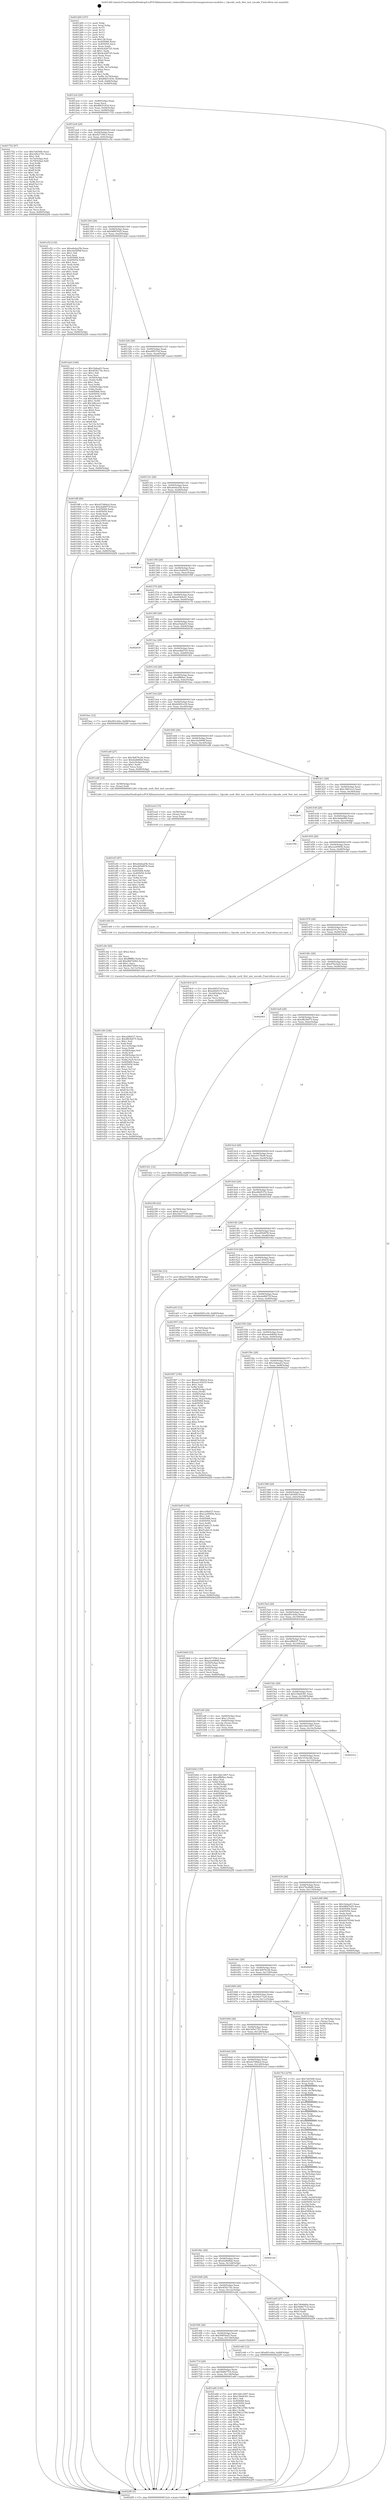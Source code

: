 digraph "0x401260" {
  label = "0x401260 (/mnt/c/Users/mathe/Desktop/tcc/POCII/binaries/extr_radare2librasmarchxtensagnuxtensa-modules.c_Opcode_xorb_Slot_inst_encode_Final-ollvm.out::main(0))"
  labelloc = "t"
  node[shape=record]

  Entry [label="",width=0.3,height=0.3,shape=circle,fillcolor=black,style=filled]
  "0x4012cb" [label="{
     0x4012cb [29]\l
     | [instrs]\l
     &nbsp;&nbsp;0x4012cb \<+3\>: mov -0x80(%rbp),%eax\l
     &nbsp;&nbsp;0x4012ce \<+2\>: mov %eax,%ecx\l
     &nbsp;&nbsp;0x4012d0 \<+6\>: sub $0x86b51834,%ecx\l
     &nbsp;&nbsp;0x4012d6 \<+6\>: mov %eax,-0x94(%rbp)\l
     &nbsp;&nbsp;0x4012dc \<+6\>: mov %ecx,-0x98(%rbp)\l
     &nbsp;&nbsp;0x4012e2 \<+6\>: je 0000000000401752 \<main+0x4f2\>\l
  }"]
  "0x401752" [label="{
     0x401752 [97]\l
     | [instrs]\l
     &nbsp;&nbsp;0x401752 \<+5\>: mov $0x7a930f4,%eax\l
     &nbsp;&nbsp;0x401757 \<+5\>: mov $0x3d5e1761,%ecx\l
     &nbsp;&nbsp;0x40175c \<+2\>: mov $0x1,%dl\l
     &nbsp;&nbsp;0x40175e \<+4\>: mov -0x7a(%rbp),%sil\l
     &nbsp;&nbsp;0x401762 \<+4\>: mov -0x79(%rbp),%dil\l
     &nbsp;&nbsp;0x401766 \<+3\>: mov %sil,%r8b\l
     &nbsp;&nbsp;0x401769 \<+4\>: xor $0xff,%r8b\l
     &nbsp;&nbsp;0x40176d \<+3\>: mov %dil,%r9b\l
     &nbsp;&nbsp;0x401770 \<+4\>: xor $0xff,%r9b\l
     &nbsp;&nbsp;0x401774 \<+3\>: xor $0x1,%dl\l
     &nbsp;&nbsp;0x401777 \<+3\>: mov %r8b,%r10b\l
     &nbsp;&nbsp;0x40177a \<+4\>: and $0xff,%r10b\l
     &nbsp;&nbsp;0x40177e \<+3\>: and %dl,%sil\l
     &nbsp;&nbsp;0x401781 \<+3\>: mov %r9b,%r11b\l
     &nbsp;&nbsp;0x401784 \<+4\>: and $0xff,%r11b\l
     &nbsp;&nbsp;0x401788 \<+3\>: and %dl,%dil\l
     &nbsp;&nbsp;0x40178b \<+3\>: or %sil,%r10b\l
     &nbsp;&nbsp;0x40178e \<+3\>: or %dil,%r11b\l
     &nbsp;&nbsp;0x401791 \<+3\>: xor %r11b,%r10b\l
     &nbsp;&nbsp;0x401794 \<+3\>: or %r9b,%r8b\l
     &nbsp;&nbsp;0x401797 \<+4\>: xor $0xff,%r8b\l
     &nbsp;&nbsp;0x40179b \<+3\>: or $0x1,%dl\l
     &nbsp;&nbsp;0x40179e \<+3\>: and %dl,%r8b\l
     &nbsp;&nbsp;0x4017a1 \<+3\>: or %r8b,%r10b\l
     &nbsp;&nbsp;0x4017a4 \<+4\>: test $0x1,%r10b\l
     &nbsp;&nbsp;0x4017a8 \<+3\>: cmovne %ecx,%eax\l
     &nbsp;&nbsp;0x4017ab \<+3\>: mov %eax,-0x80(%rbp)\l
     &nbsp;&nbsp;0x4017ae \<+5\>: jmp 00000000004022f9 \<main+0x1099\>\l
  }"]
  "0x4012e8" [label="{
     0x4012e8 [28]\l
     | [instrs]\l
     &nbsp;&nbsp;0x4012e8 \<+5\>: jmp 00000000004012ed \<main+0x8d\>\l
     &nbsp;&nbsp;0x4012ed \<+6\>: mov -0x94(%rbp),%eax\l
     &nbsp;&nbsp;0x4012f3 \<+5\>: sub $0x92735fe3,%eax\l
     &nbsp;&nbsp;0x4012f8 \<+6\>: mov %eax,-0x9c(%rbp)\l
     &nbsp;&nbsp;0x4012fe \<+6\>: je 0000000000401e52 \<main+0xbf2\>\l
  }"]
  "0x4022f9" [label="{
     0x4022f9 [5]\l
     | [instrs]\l
     &nbsp;&nbsp;0x4022f9 \<+5\>: jmp 00000000004012cb \<main+0x6b\>\l
  }"]
  "0x401260" [label="{
     0x401260 [107]\l
     | [instrs]\l
     &nbsp;&nbsp;0x401260 \<+1\>: push %rbp\l
     &nbsp;&nbsp;0x401261 \<+3\>: mov %rsp,%rbp\l
     &nbsp;&nbsp;0x401264 \<+2\>: push %r15\l
     &nbsp;&nbsp;0x401266 \<+2\>: push %r14\l
     &nbsp;&nbsp;0x401268 \<+2\>: push %r13\l
     &nbsp;&nbsp;0x40126a \<+2\>: push %r12\l
     &nbsp;&nbsp;0x40126c \<+1\>: push %rbx\l
     &nbsp;&nbsp;0x40126d \<+7\>: sub $0x138,%rsp\l
     &nbsp;&nbsp;0x401274 \<+7\>: mov 0x405068,%eax\l
     &nbsp;&nbsp;0x40127b \<+7\>: mov 0x405054,%ecx\l
     &nbsp;&nbsp;0x401282 \<+2\>: mov %eax,%edx\l
     &nbsp;&nbsp;0x401284 \<+6\>: sub $0x4cd26725,%edx\l
     &nbsp;&nbsp;0x40128a \<+3\>: sub $0x1,%edx\l
     &nbsp;&nbsp;0x40128d \<+6\>: add $0x4cd26725,%edx\l
     &nbsp;&nbsp;0x401293 \<+3\>: imul %edx,%eax\l
     &nbsp;&nbsp;0x401296 \<+3\>: and $0x1,%eax\l
     &nbsp;&nbsp;0x401299 \<+3\>: cmp $0x0,%eax\l
     &nbsp;&nbsp;0x40129c \<+4\>: sete %r8b\l
     &nbsp;&nbsp;0x4012a0 \<+4\>: and $0x1,%r8b\l
     &nbsp;&nbsp;0x4012a4 \<+4\>: mov %r8b,-0x7a(%rbp)\l
     &nbsp;&nbsp;0x4012a8 \<+3\>: cmp $0xa,%ecx\l
     &nbsp;&nbsp;0x4012ab \<+4\>: setl %r8b\l
     &nbsp;&nbsp;0x4012af \<+4\>: and $0x1,%r8b\l
     &nbsp;&nbsp;0x4012b3 \<+4\>: mov %r8b,-0x79(%rbp)\l
     &nbsp;&nbsp;0x4012b7 \<+7\>: movl $0x86b51834,-0x80(%rbp)\l
     &nbsp;&nbsp;0x4012be \<+6\>: mov %edi,-0x84(%rbp)\l
     &nbsp;&nbsp;0x4012c4 \<+7\>: mov %rsi,-0x90(%rbp)\l
  }"]
  Exit [label="",width=0.3,height=0.3,shape=circle,fillcolor=black,style=filled,peripheries=2]
  "0x401e52" [label="{
     0x401e52 [134]\l
     | [instrs]\l
     &nbsp;&nbsp;0x401e52 \<+5\>: mov $0xa0e4a25b,%eax\l
     &nbsp;&nbsp;0x401e57 \<+5\>: mov $0xc0a5094f,%ecx\l
     &nbsp;&nbsp;0x401e5c \<+2\>: mov $0x1,%dl\l
     &nbsp;&nbsp;0x401e5e \<+2\>: xor %esi,%esi\l
     &nbsp;&nbsp;0x401e60 \<+7\>: mov 0x405068,%edi\l
     &nbsp;&nbsp;0x401e67 \<+8\>: mov 0x405054,%r8d\l
     &nbsp;&nbsp;0x401e6f \<+3\>: sub $0x1,%esi\l
     &nbsp;&nbsp;0x401e72 \<+3\>: mov %edi,%r9d\l
     &nbsp;&nbsp;0x401e75 \<+3\>: add %esi,%r9d\l
     &nbsp;&nbsp;0x401e78 \<+4\>: imul %r9d,%edi\l
     &nbsp;&nbsp;0x401e7c \<+3\>: and $0x1,%edi\l
     &nbsp;&nbsp;0x401e7f \<+3\>: cmp $0x0,%edi\l
     &nbsp;&nbsp;0x401e82 \<+4\>: sete %r10b\l
     &nbsp;&nbsp;0x401e86 \<+4\>: cmp $0xa,%r8d\l
     &nbsp;&nbsp;0x401e8a \<+4\>: setl %r11b\l
     &nbsp;&nbsp;0x401e8e \<+3\>: mov %r10b,%bl\l
     &nbsp;&nbsp;0x401e91 \<+3\>: xor $0xff,%bl\l
     &nbsp;&nbsp;0x401e94 \<+3\>: mov %r11b,%r14b\l
     &nbsp;&nbsp;0x401e97 \<+4\>: xor $0xff,%r14b\l
     &nbsp;&nbsp;0x401e9b \<+3\>: xor $0x1,%dl\l
     &nbsp;&nbsp;0x401e9e \<+3\>: mov %bl,%r15b\l
     &nbsp;&nbsp;0x401ea1 \<+4\>: and $0xff,%r15b\l
     &nbsp;&nbsp;0x401ea5 \<+3\>: and %dl,%r10b\l
     &nbsp;&nbsp;0x401ea8 \<+3\>: mov %r14b,%r12b\l
     &nbsp;&nbsp;0x401eab \<+4\>: and $0xff,%r12b\l
     &nbsp;&nbsp;0x401eaf \<+3\>: and %dl,%r11b\l
     &nbsp;&nbsp;0x401eb2 \<+3\>: or %r10b,%r15b\l
     &nbsp;&nbsp;0x401eb5 \<+3\>: or %r11b,%r12b\l
     &nbsp;&nbsp;0x401eb8 \<+3\>: xor %r12b,%r15b\l
     &nbsp;&nbsp;0x401ebb \<+3\>: or %r14b,%bl\l
     &nbsp;&nbsp;0x401ebe \<+3\>: xor $0xff,%bl\l
     &nbsp;&nbsp;0x401ec1 \<+3\>: or $0x1,%dl\l
     &nbsp;&nbsp;0x401ec4 \<+2\>: and %dl,%bl\l
     &nbsp;&nbsp;0x401ec6 \<+3\>: or %bl,%r15b\l
     &nbsp;&nbsp;0x401ec9 \<+4\>: test $0x1,%r15b\l
     &nbsp;&nbsp;0x401ecd \<+3\>: cmovne %ecx,%eax\l
     &nbsp;&nbsp;0x401ed0 \<+3\>: mov %eax,-0x80(%rbp)\l
     &nbsp;&nbsp;0x401ed3 \<+5\>: jmp 00000000004022f9 \<main+0x1099\>\l
  }"]
  "0x401304" [label="{
     0x401304 [28]\l
     | [instrs]\l
     &nbsp;&nbsp;0x401304 \<+5\>: jmp 0000000000401309 \<main+0xa9\>\l
     &nbsp;&nbsp;0x401309 \<+6\>: mov -0x94(%rbp),%eax\l
     &nbsp;&nbsp;0x40130f \<+5\>: sub $0x9f687625,%eax\l
     &nbsp;&nbsp;0x401314 \<+6\>: mov %eax,-0xa0(%rbp)\l
     &nbsp;&nbsp;0x40131a \<+6\>: je 0000000000401da0 \<main+0xb40\>\l
  }"]
  "0x401ef3" [label="{
     0x401ef3 [87]\l
     | [instrs]\l
     &nbsp;&nbsp;0x401ef3 \<+5\>: mov $0xa0e4a25b,%ecx\l
     &nbsp;&nbsp;0x401ef8 \<+5\>: mov $0xe6f5d978,%edx\l
     &nbsp;&nbsp;0x401efd \<+2\>: xor %esi,%esi\l
     &nbsp;&nbsp;0x401eff \<+8\>: mov 0x405068,%r8d\l
     &nbsp;&nbsp;0x401f07 \<+8\>: mov 0x405054,%r9d\l
     &nbsp;&nbsp;0x401f0f \<+3\>: sub $0x1,%esi\l
     &nbsp;&nbsp;0x401f12 \<+3\>: mov %r8d,%r10d\l
     &nbsp;&nbsp;0x401f15 \<+3\>: add %esi,%r10d\l
     &nbsp;&nbsp;0x401f18 \<+4\>: imul %r10d,%r8d\l
     &nbsp;&nbsp;0x401f1c \<+4\>: and $0x1,%r8d\l
     &nbsp;&nbsp;0x401f20 \<+4\>: cmp $0x0,%r8d\l
     &nbsp;&nbsp;0x401f24 \<+4\>: sete %r11b\l
     &nbsp;&nbsp;0x401f28 \<+4\>: cmp $0xa,%r9d\l
     &nbsp;&nbsp;0x401f2c \<+3\>: setl %bl\l
     &nbsp;&nbsp;0x401f2f \<+3\>: mov %r11b,%r14b\l
     &nbsp;&nbsp;0x401f32 \<+3\>: and %bl,%r14b\l
     &nbsp;&nbsp;0x401f35 \<+3\>: xor %bl,%r11b\l
     &nbsp;&nbsp;0x401f38 \<+3\>: or %r11b,%r14b\l
     &nbsp;&nbsp;0x401f3b \<+4\>: test $0x1,%r14b\l
     &nbsp;&nbsp;0x401f3f \<+3\>: cmovne %edx,%ecx\l
     &nbsp;&nbsp;0x401f42 \<+3\>: mov %ecx,-0x80(%rbp)\l
     &nbsp;&nbsp;0x401f45 \<+5\>: jmp 00000000004022f9 \<main+0x1099\>\l
  }"]
  "0x401da0" [label="{
     0x401da0 [166]\l
     | [instrs]\l
     &nbsp;&nbsp;0x401da0 \<+5\>: mov $0x1bdaa43,%eax\l
     &nbsp;&nbsp;0x401da5 \<+5\>: mov $0x4f3b174c,%ecx\l
     &nbsp;&nbsp;0x401daa \<+2\>: mov $0x1,%dl\l
     &nbsp;&nbsp;0x401dac \<+2\>: xor %esi,%esi\l
     &nbsp;&nbsp;0x401dae \<+4\>: mov -0x50(%rbp),%rdi\l
     &nbsp;&nbsp;0x401db2 \<+3\>: mov (%rdi),%r8d\l
     &nbsp;&nbsp;0x401db5 \<+3\>: sub $0x1,%esi\l
     &nbsp;&nbsp;0x401db8 \<+3\>: sub %esi,%r8d\l
     &nbsp;&nbsp;0x401dbb \<+4\>: mov -0x50(%rbp),%rdi\l
     &nbsp;&nbsp;0x401dbf \<+3\>: mov %r8d,(%rdi)\l
     &nbsp;&nbsp;0x401dc2 \<+7\>: mov 0x405068,%esi\l
     &nbsp;&nbsp;0x401dc9 \<+8\>: mov 0x405054,%r8d\l
     &nbsp;&nbsp;0x401dd1 \<+3\>: mov %esi,%r9d\l
     &nbsp;&nbsp;0x401dd4 \<+7\>: sub $0x3dbcea1c,%r9d\l
     &nbsp;&nbsp;0x401ddb \<+4\>: sub $0x1,%r9d\l
     &nbsp;&nbsp;0x401ddf \<+7\>: add $0x3dbcea1c,%r9d\l
     &nbsp;&nbsp;0x401de6 \<+4\>: imul %r9d,%esi\l
     &nbsp;&nbsp;0x401dea \<+3\>: and $0x1,%esi\l
     &nbsp;&nbsp;0x401ded \<+3\>: cmp $0x0,%esi\l
     &nbsp;&nbsp;0x401df0 \<+4\>: sete %r10b\l
     &nbsp;&nbsp;0x401df4 \<+4\>: cmp $0xa,%r8d\l
     &nbsp;&nbsp;0x401df8 \<+4\>: setl %r11b\l
     &nbsp;&nbsp;0x401dfc \<+3\>: mov %r10b,%bl\l
     &nbsp;&nbsp;0x401dff \<+3\>: xor $0xff,%bl\l
     &nbsp;&nbsp;0x401e02 \<+3\>: mov %r11b,%r14b\l
     &nbsp;&nbsp;0x401e05 \<+4\>: xor $0xff,%r14b\l
     &nbsp;&nbsp;0x401e09 \<+3\>: xor $0x0,%dl\l
     &nbsp;&nbsp;0x401e0c \<+3\>: mov %bl,%r15b\l
     &nbsp;&nbsp;0x401e0f \<+4\>: and $0x0,%r15b\l
     &nbsp;&nbsp;0x401e13 \<+3\>: and %dl,%r10b\l
     &nbsp;&nbsp;0x401e16 \<+3\>: mov %r14b,%r12b\l
     &nbsp;&nbsp;0x401e19 \<+4\>: and $0x0,%r12b\l
     &nbsp;&nbsp;0x401e1d \<+3\>: and %dl,%r11b\l
     &nbsp;&nbsp;0x401e20 \<+3\>: or %r10b,%r15b\l
     &nbsp;&nbsp;0x401e23 \<+3\>: or %r11b,%r12b\l
     &nbsp;&nbsp;0x401e26 \<+3\>: xor %r12b,%r15b\l
     &nbsp;&nbsp;0x401e29 \<+3\>: or %r14b,%bl\l
     &nbsp;&nbsp;0x401e2c \<+3\>: xor $0xff,%bl\l
     &nbsp;&nbsp;0x401e2f \<+3\>: or $0x0,%dl\l
     &nbsp;&nbsp;0x401e32 \<+2\>: and %dl,%bl\l
     &nbsp;&nbsp;0x401e34 \<+3\>: or %bl,%r15b\l
     &nbsp;&nbsp;0x401e37 \<+4\>: test $0x1,%r15b\l
     &nbsp;&nbsp;0x401e3b \<+3\>: cmovne %ecx,%eax\l
     &nbsp;&nbsp;0x401e3e \<+3\>: mov %eax,-0x80(%rbp)\l
     &nbsp;&nbsp;0x401e41 \<+5\>: jmp 00000000004022f9 \<main+0x1099\>\l
  }"]
  "0x401320" [label="{
     0x401320 [28]\l
     | [instrs]\l
     &nbsp;&nbsp;0x401320 \<+5\>: jmp 0000000000401325 \<main+0xc5\>\l
     &nbsp;&nbsp;0x401325 \<+6\>: mov -0x94(%rbp),%eax\l
     &nbsp;&nbsp;0x40132b \<+5\>: sub $0xa08537ef,%eax\l
     &nbsp;&nbsp;0x401330 \<+6\>: mov %eax,-0xa4(%rbp)\l
     &nbsp;&nbsp;0x401336 \<+6\>: je 00000000004018ff \<main+0x69f\>\l
  }"]
  "0x401ee4" [label="{
     0x401ee4 [15]\l
     | [instrs]\l
     &nbsp;&nbsp;0x401ee4 \<+4\>: mov -0x58(%rbp),%rax\l
     &nbsp;&nbsp;0x401ee8 \<+3\>: mov (%rax),%rax\l
     &nbsp;&nbsp;0x401eeb \<+3\>: mov %rax,%rdi\l
     &nbsp;&nbsp;0x401eee \<+5\>: call 0000000000401030 \<free@plt\>\l
     | [calls]\l
     &nbsp;&nbsp;0x401030 \{1\} (unknown)\l
  }"]
  "0x4018ff" [label="{
     0x4018ff [88]\l
     | [instrs]\l
     &nbsp;&nbsp;0x4018ff \<+5\>: mov $0x427d6dcd,%eax\l
     &nbsp;&nbsp;0x401904 \<+5\>: mov $0xebd6873f,%ecx\l
     &nbsp;&nbsp;0x401909 \<+7\>: mov 0x405068,%edx\l
     &nbsp;&nbsp;0x401910 \<+7\>: mov 0x405054,%esi\l
     &nbsp;&nbsp;0x401917 \<+2\>: mov %edx,%edi\l
     &nbsp;&nbsp;0x401919 \<+6\>: add $0x23565126,%edi\l
     &nbsp;&nbsp;0x40191f \<+3\>: sub $0x1,%edi\l
     &nbsp;&nbsp;0x401922 \<+6\>: sub $0x23565126,%edi\l
     &nbsp;&nbsp;0x401928 \<+3\>: imul %edi,%edx\l
     &nbsp;&nbsp;0x40192b \<+3\>: and $0x1,%edx\l
     &nbsp;&nbsp;0x40192e \<+3\>: cmp $0x0,%edx\l
     &nbsp;&nbsp;0x401931 \<+4\>: sete %r8b\l
     &nbsp;&nbsp;0x401935 \<+3\>: cmp $0xa,%esi\l
     &nbsp;&nbsp;0x401938 \<+4\>: setl %r9b\l
     &nbsp;&nbsp;0x40193c \<+3\>: mov %r8b,%r10b\l
     &nbsp;&nbsp;0x40193f \<+3\>: and %r9b,%r10b\l
     &nbsp;&nbsp;0x401942 \<+3\>: xor %r9b,%r8b\l
     &nbsp;&nbsp;0x401945 \<+3\>: or %r8b,%r10b\l
     &nbsp;&nbsp;0x401948 \<+4\>: test $0x1,%r10b\l
     &nbsp;&nbsp;0x40194c \<+3\>: cmovne %ecx,%eax\l
     &nbsp;&nbsp;0x40194f \<+3\>: mov %eax,-0x80(%rbp)\l
     &nbsp;&nbsp;0x401952 \<+5\>: jmp 00000000004022f9 \<main+0x1099\>\l
  }"]
  "0x40133c" [label="{
     0x40133c [28]\l
     | [instrs]\l
     &nbsp;&nbsp;0x40133c \<+5\>: jmp 0000000000401341 \<main+0xe1\>\l
     &nbsp;&nbsp;0x401341 \<+6\>: mov -0x94(%rbp),%eax\l
     &nbsp;&nbsp;0x401347 \<+5\>: sub $0xa0e4a25b,%eax\l
     &nbsp;&nbsp;0x40134c \<+6\>: mov %eax,-0xa8(%rbp)\l
     &nbsp;&nbsp;0x401352 \<+6\>: je 00000000004022c6 \<main+0x1066\>\l
  }"]
  "0x401c96" [label="{
     0x401c96 [166]\l
     | [instrs]\l
     &nbsp;&nbsp;0x401c96 \<+5\>: mov $0xe28b037,%ecx\l
     &nbsp;&nbsp;0x401c9b \<+5\>: mov $0xdfb3b675,%edx\l
     &nbsp;&nbsp;0x401ca0 \<+3\>: mov $0x1,%sil\l
     &nbsp;&nbsp;0x401ca3 \<+2\>: xor %edi,%edi\l
     &nbsp;&nbsp;0x401ca5 \<+7\>: mov -0x13c(%rbp),%r8d\l
     &nbsp;&nbsp;0x401cac \<+4\>: imul %eax,%r8d\l
     &nbsp;&nbsp;0x401cb0 \<+4\>: mov -0x58(%rbp),%r9\l
     &nbsp;&nbsp;0x401cb4 \<+3\>: mov (%r9),%r9\l
     &nbsp;&nbsp;0x401cb7 \<+4\>: mov -0x50(%rbp),%r10\l
     &nbsp;&nbsp;0x401cbb \<+3\>: movslq (%r10),%r10\l
     &nbsp;&nbsp;0x401cbe \<+4\>: mov %r8d,(%r9,%r10,4)\l
     &nbsp;&nbsp;0x401cc2 \<+7\>: mov 0x405068,%eax\l
     &nbsp;&nbsp;0x401cc9 \<+8\>: mov 0x405054,%r8d\l
     &nbsp;&nbsp;0x401cd1 \<+3\>: sub $0x1,%edi\l
     &nbsp;&nbsp;0x401cd4 \<+3\>: mov %eax,%r11d\l
     &nbsp;&nbsp;0x401cd7 \<+3\>: add %edi,%r11d\l
     &nbsp;&nbsp;0x401cda \<+4\>: imul %r11d,%eax\l
     &nbsp;&nbsp;0x401cde \<+3\>: and $0x1,%eax\l
     &nbsp;&nbsp;0x401ce1 \<+3\>: cmp $0x0,%eax\l
     &nbsp;&nbsp;0x401ce4 \<+3\>: sete %bl\l
     &nbsp;&nbsp;0x401ce7 \<+4\>: cmp $0xa,%r8d\l
     &nbsp;&nbsp;0x401ceb \<+4\>: setl %r14b\l
     &nbsp;&nbsp;0x401cef \<+3\>: mov %bl,%r15b\l
     &nbsp;&nbsp;0x401cf2 \<+4\>: xor $0xff,%r15b\l
     &nbsp;&nbsp;0x401cf6 \<+3\>: mov %r14b,%r12b\l
     &nbsp;&nbsp;0x401cf9 \<+4\>: xor $0xff,%r12b\l
     &nbsp;&nbsp;0x401cfd \<+4\>: xor $0x1,%sil\l
     &nbsp;&nbsp;0x401d01 \<+3\>: mov %r15b,%r13b\l
     &nbsp;&nbsp;0x401d04 \<+4\>: and $0xff,%r13b\l
     &nbsp;&nbsp;0x401d08 \<+3\>: and %sil,%bl\l
     &nbsp;&nbsp;0x401d0b \<+3\>: mov %r12b,%al\l
     &nbsp;&nbsp;0x401d0e \<+2\>: and $0xff,%al\l
     &nbsp;&nbsp;0x401d10 \<+3\>: and %sil,%r14b\l
     &nbsp;&nbsp;0x401d13 \<+3\>: or %bl,%r13b\l
     &nbsp;&nbsp;0x401d16 \<+3\>: or %r14b,%al\l
     &nbsp;&nbsp;0x401d19 \<+3\>: xor %al,%r13b\l
     &nbsp;&nbsp;0x401d1c \<+3\>: or %r12b,%r15b\l
     &nbsp;&nbsp;0x401d1f \<+4\>: xor $0xff,%r15b\l
     &nbsp;&nbsp;0x401d23 \<+4\>: or $0x1,%sil\l
     &nbsp;&nbsp;0x401d27 \<+3\>: and %sil,%r15b\l
     &nbsp;&nbsp;0x401d2a \<+3\>: or %r15b,%r13b\l
     &nbsp;&nbsp;0x401d2d \<+4\>: test $0x1,%r13b\l
     &nbsp;&nbsp;0x401d31 \<+3\>: cmovne %edx,%ecx\l
     &nbsp;&nbsp;0x401d34 \<+3\>: mov %ecx,-0x80(%rbp)\l
     &nbsp;&nbsp;0x401d37 \<+5\>: jmp 00000000004022f9 \<main+0x1099\>\l
  }"]
  "0x4022c6" [label="{
     0x4022c6\l
  }", style=dashed]
  "0x401358" [label="{
     0x401358 [28]\l
     | [instrs]\l
     &nbsp;&nbsp;0x401358 \<+5\>: jmp 000000000040135d \<main+0xfd\>\l
     &nbsp;&nbsp;0x40135d \<+6\>: mov -0x94(%rbp),%eax\l
     &nbsp;&nbsp;0x401363 \<+5\>: sub $0xa1b20a55,%eax\l
     &nbsp;&nbsp;0x401368 \<+6\>: mov %eax,-0xac(%rbp)\l
     &nbsp;&nbsp;0x40136e \<+6\>: je 0000000000401f90 \<main+0xd30\>\l
  }"]
  "0x401c6e" [label="{
     0x401c6e [40]\l
     | [instrs]\l
     &nbsp;&nbsp;0x401c6e \<+5\>: mov $0x2,%ecx\l
     &nbsp;&nbsp;0x401c73 \<+1\>: cltd\l
     &nbsp;&nbsp;0x401c74 \<+2\>: idiv %ecx\l
     &nbsp;&nbsp;0x401c76 \<+6\>: imul $0xfffffffe,%edx,%ecx\l
     &nbsp;&nbsp;0x401c7c \<+6\>: add $0xd8d720b0,%ecx\l
     &nbsp;&nbsp;0x401c82 \<+3\>: add $0x1,%ecx\l
     &nbsp;&nbsp;0x401c85 \<+6\>: sub $0xd8d720b0,%ecx\l
     &nbsp;&nbsp;0x401c8b \<+6\>: mov %ecx,-0x13c(%rbp)\l
     &nbsp;&nbsp;0x401c91 \<+5\>: call 0000000000401160 \<next_i\>\l
     | [calls]\l
     &nbsp;&nbsp;0x401160 \{1\} (/mnt/c/Users/mathe/Desktop/tcc/POCII/binaries/extr_radare2librasmarchxtensagnuxtensa-modules.c_Opcode_xorb_Slot_inst_encode_Final-ollvm.out::next_i)\l
  }"]
  "0x401f90" [label="{
     0x401f90\l
  }", style=dashed]
  "0x401374" [label="{
     0x401374 [28]\l
     | [instrs]\l
     &nbsp;&nbsp;0x401374 \<+5\>: jmp 0000000000401379 \<main+0x119\>\l
     &nbsp;&nbsp;0x401379 \<+6\>: mov -0x94(%rbp),%eax\l
     &nbsp;&nbsp;0x40137f \<+5\>: sub $0xa43b8c41,%eax\l
     &nbsp;&nbsp;0x401384 \<+6\>: mov %eax,-0xb0(%rbp)\l
     &nbsp;&nbsp;0x40138a \<+6\>: je 0000000000402174 \<main+0xf14\>\l
  }"]
  "0x401b0d" [label="{
     0x401b0d [159]\l
     | [instrs]\l
     &nbsp;&nbsp;0x401b0d \<+5\>: mov $0x1b6c3407,%ecx\l
     &nbsp;&nbsp;0x401b12 \<+5\>: mov $0xaff8f4ec,%edx\l
     &nbsp;&nbsp;0x401b17 \<+3\>: mov $0x1,%sil\l
     &nbsp;&nbsp;0x401b1a \<+3\>: xor %r8d,%r8d\l
     &nbsp;&nbsp;0x401b1d \<+4\>: mov -0x58(%rbp),%rdi\l
     &nbsp;&nbsp;0x401b21 \<+3\>: mov %rax,(%rdi)\l
     &nbsp;&nbsp;0x401b24 \<+4\>: mov -0x50(%rbp),%rax\l
     &nbsp;&nbsp;0x401b28 \<+6\>: movl $0x0,(%rax)\l
     &nbsp;&nbsp;0x401b2e \<+8\>: mov 0x405068,%r9d\l
     &nbsp;&nbsp;0x401b36 \<+8\>: mov 0x405054,%r10d\l
     &nbsp;&nbsp;0x401b3e \<+4\>: sub $0x1,%r8d\l
     &nbsp;&nbsp;0x401b42 \<+3\>: mov %r9d,%r11d\l
     &nbsp;&nbsp;0x401b45 \<+3\>: add %r8d,%r11d\l
     &nbsp;&nbsp;0x401b48 \<+4\>: imul %r11d,%r9d\l
     &nbsp;&nbsp;0x401b4c \<+4\>: and $0x1,%r9d\l
     &nbsp;&nbsp;0x401b50 \<+4\>: cmp $0x0,%r9d\l
     &nbsp;&nbsp;0x401b54 \<+3\>: sete %bl\l
     &nbsp;&nbsp;0x401b57 \<+4\>: cmp $0xa,%r10d\l
     &nbsp;&nbsp;0x401b5b \<+4\>: setl %r14b\l
     &nbsp;&nbsp;0x401b5f \<+3\>: mov %bl,%r15b\l
     &nbsp;&nbsp;0x401b62 \<+4\>: xor $0xff,%r15b\l
     &nbsp;&nbsp;0x401b66 \<+3\>: mov %r14b,%r12b\l
     &nbsp;&nbsp;0x401b69 \<+4\>: xor $0xff,%r12b\l
     &nbsp;&nbsp;0x401b6d \<+4\>: xor $0x0,%sil\l
     &nbsp;&nbsp;0x401b71 \<+3\>: mov %r15b,%r13b\l
     &nbsp;&nbsp;0x401b74 \<+4\>: and $0x0,%r13b\l
     &nbsp;&nbsp;0x401b78 \<+3\>: and %sil,%bl\l
     &nbsp;&nbsp;0x401b7b \<+3\>: mov %r12b,%al\l
     &nbsp;&nbsp;0x401b7e \<+2\>: and $0x0,%al\l
     &nbsp;&nbsp;0x401b80 \<+3\>: and %sil,%r14b\l
     &nbsp;&nbsp;0x401b83 \<+3\>: or %bl,%r13b\l
     &nbsp;&nbsp;0x401b86 \<+3\>: or %r14b,%al\l
     &nbsp;&nbsp;0x401b89 \<+3\>: xor %al,%r13b\l
     &nbsp;&nbsp;0x401b8c \<+3\>: or %r12b,%r15b\l
     &nbsp;&nbsp;0x401b8f \<+4\>: xor $0xff,%r15b\l
     &nbsp;&nbsp;0x401b93 \<+4\>: or $0x0,%sil\l
     &nbsp;&nbsp;0x401b97 \<+3\>: and %sil,%r15b\l
     &nbsp;&nbsp;0x401b9a \<+3\>: or %r15b,%r13b\l
     &nbsp;&nbsp;0x401b9d \<+4\>: test $0x1,%r13b\l
     &nbsp;&nbsp;0x401ba1 \<+3\>: cmovne %edx,%ecx\l
     &nbsp;&nbsp;0x401ba4 \<+3\>: mov %ecx,-0x80(%rbp)\l
     &nbsp;&nbsp;0x401ba7 \<+5\>: jmp 00000000004022f9 \<main+0x1099\>\l
  }"]
  "0x402174" [label="{
     0x402174\l
  }", style=dashed]
  "0x401390" [label="{
     0x401390 [28]\l
     | [instrs]\l
     &nbsp;&nbsp;0x401390 \<+5\>: jmp 0000000000401395 \<main+0x135\>\l
     &nbsp;&nbsp;0x401395 \<+6\>: mov -0x94(%rbp),%eax\l
     &nbsp;&nbsp;0x40139b \<+5\>: sub $0xae5ab2f3,%eax\l
     &nbsp;&nbsp;0x4013a0 \<+6\>: mov %eax,-0xb4(%rbp)\l
     &nbsp;&nbsp;0x4013a6 \<+6\>: je 0000000000402030 \<main+0xdd0\>\l
  }"]
  "0x40172c" [label="{
     0x40172c\l
  }", style=dashed]
  "0x402030" [label="{
     0x402030\l
  }", style=dashed]
  "0x4013ac" [label="{
     0x4013ac [28]\l
     | [instrs]\l
     &nbsp;&nbsp;0x4013ac \<+5\>: jmp 00000000004013b1 \<main+0x151\>\l
     &nbsp;&nbsp;0x4013b1 \<+6\>: mov -0x94(%rbp),%eax\l
     &nbsp;&nbsp;0x4013b7 \<+5\>: sub $0xaedbd7e5,%eax\l
     &nbsp;&nbsp;0x4013bc \<+6\>: mov %eax,-0xb8(%rbp)\l
     &nbsp;&nbsp;0x4013c2 \<+6\>: je 0000000000401fb1 \<main+0xd51\>\l
  }"]
  "0x401a60" [label="{
     0x401a60 [144]\l
     | [instrs]\l
     &nbsp;&nbsp;0x401a60 \<+5\>: mov $0x1b6c3407,%eax\l
     &nbsp;&nbsp;0x401a65 \<+5\>: mov $0x156d4391,%ecx\l
     &nbsp;&nbsp;0x401a6a \<+2\>: mov $0x1,%dl\l
     &nbsp;&nbsp;0x401a6c \<+7\>: mov 0x405068,%esi\l
     &nbsp;&nbsp;0x401a73 \<+7\>: mov 0x405054,%edi\l
     &nbsp;&nbsp;0x401a7a \<+3\>: mov %esi,%r8d\l
     &nbsp;&nbsp;0x401a7d \<+7\>: sub $0x78b12780,%r8d\l
     &nbsp;&nbsp;0x401a84 \<+4\>: sub $0x1,%r8d\l
     &nbsp;&nbsp;0x401a88 \<+7\>: add $0x78b12780,%r8d\l
     &nbsp;&nbsp;0x401a8f \<+4\>: imul %r8d,%esi\l
     &nbsp;&nbsp;0x401a93 \<+3\>: and $0x1,%esi\l
     &nbsp;&nbsp;0x401a96 \<+3\>: cmp $0x0,%esi\l
     &nbsp;&nbsp;0x401a99 \<+4\>: sete %r9b\l
     &nbsp;&nbsp;0x401a9d \<+3\>: cmp $0xa,%edi\l
     &nbsp;&nbsp;0x401aa0 \<+4\>: setl %r10b\l
     &nbsp;&nbsp;0x401aa4 \<+3\>: mov %r9b,%r11b\l
     &nbsp;&nbsp;0x401aa7 \<+4\>: xor $0xff,%r11b\l
     &nbsp;&nbsp;0x401aab \<+3\>: mov %r10b,%bl\l
     &nbsp;&nbsp;0x401aae \<+3\>: xor $0xff,%bl\l
     &nbsp;&nbsp;0x401ab1 \<+3\>: xor $0x1,%dl\l
     &nbsp;&nbsp;0x401ab4 \<+3\>: mov %r11b,%r14b\l
     &nbsp;&nbsp;0x401ab7 \<+4\>: and $0xff,%r14b\l
     &nbsp;&nbsp;0x401abb \<+3\>: and %dl,%r9b\l
     &nbsp;&nbsp;0x401abe \<+3\>: mov %bl,%r15b\l
     &nbsp;&nbsp;0x401ac1 \<+4\>: and $0xff,%r15b\l
     &nbsp;&nbsp;0x401ac5 \<+3\>: and %dl,%r10b\l
     &nbsp;&nbsp;0x401ac8 \<+3\>: or %r9b,%r14b\l
     &nbsp;&nbsp;0x401acb \<+3\>: or %r10b,%r15b\l
     &nbsp;&nbsp;0x401ace \<+3\>: xor %r15b,%r14b\l
     &nbsp;&nbsp;0x401ad1 \<+3\>: or %bl,%r11b\l
     &nbsp;&nbsp;0x401ad4 \<+4\>: xor $0xff,%r11b\l
     &nbsp;&nbsp;0x401ad8 \<+3\>: or $0x1,%dl\l
     &nbsp;&nbsp;0x401adb \<+3\>: and %dl,%r11b\l
     &nbsp;&nbsp;0x401ade \<+3\>: or %r11b,%r14b\l
     &nbsp;&nbsp;0x401ae1 \<+4\>: test $0x1,%r14b\l
     &nbsp;&nbsp;0x401ae5 \<+3\>: cmovne %ecx,%eax\l
     &nbsp;&nbsp;0x401ae8 \<+3\>: mov %eax,-0x80(%rbp)\l
     &nbsp;&nbsp;0x401aeb \<+5\>: jmp 00000000004022f9 \<main+0x1099\>\l
  }"]
  "0x401fb1" [label="{
     0x401fb1\l
  }", style=dashed]
  "0x4013c8" [label="{
     0x4013c8 [28]\l
     | [instrs]\l
     &nbsp;&nbsp;0x4013c8 \<+5\>: jmp 00000000004013cd \<main+0x16d\>\l
     &nbsp;&nbsp;0x4013cd \<+6\>: mov -0x94(%rbp),%eax\l
     &nbsp;&nbsp;0x4013d3 \<+5\>: sub $0xaff8f4ec,%eax\l
     &nbsp;&nbsp;0x4013d8 \<+6\>: mov %eax,-0xbc(%rbp)\l
     &nbsp;&nbsp;0x4013de \<+6\>: je 0000000000401bac \<main+0x94c\>\l
  }"]
  "0x401710" [label="{
     0x401710 [28]\l
     | [instrs]\l
     &nbsp;&nbsp;0x401710 \<+5\>: jmp 0000000000401715 \<main+0x4b5\>\l
     &nbsp;&nbsp;0x401715 \<+6\>: mov -0x94(%rbp),%eax\l
     &nbsp;&nbsp;0x40171b \<+5\>: sub $0x5b8b77c6,%eax\l
     &nbsp;&nbsp;0x401720 \<+6\>: mov %eax,-0x134(%rbp)\l
     &nbsp;&nbsp;0x401726 \<+6\>: je 0000000000401a60 \<main+0x800\>\l
  }"]
  "0x401bac" [label="{
     0x401bac [12]\l
     | [instrs]\l
     &nbsp;&nbsp;0x401bac \<+7\>: movl $0xd91cb4a,-0x80(%rbp)\l
     &nbsp;&nbsp;0x401bb3 \<+5\>: jmp 00000000004022f9 \<main+0x1099\>\l
  }"]
  "0x4013e4" [label="{
     0x4013e4 [28]\l
     | [instrs]\l
     &nbsp;&nbsp;0x4013e4 \<+5\>: jmp 00000000004013e9 \<main+0x189\>\l
     &nbsp;&nbsp;0x4013e9 \<+6\>: mov -0x94(%rbp),%eax\l
     &nbsp;&nbsp;0x4013ef \<+5\>: sub $0xb9491e30,%eax\l
     &nbsp;&nbsp;0x4013f4 \<+6\>: mov %eax,-0xc0(%rbp)\l
     &nbsp;&nbsp;0x4013fa \<+6\>: je 0000000000401a0f \<main+0x7af\>\l
  }"]
  "0x402009" [label="{
     0x402009\l
  }", style=dashed]
  "0x401a0f" [label="{
     0x401a0f [27]\l
     | [instrs]\l
     &nbsp;&nbsp;0x401a0f \<+5\>: mov $0x3b879c26,%eax\l
     &nbsp;&nbsp;0x401a14 \<+5\>: mov $0x42db8fa6,%ecx\l
     &nbsp;&nbsp;0x401a19 \<+3\>: mov -0x2c(%rbp),%edx\l
     &nbsp;&nbsp;0x401a1c \<+3\>: cmp $0x1,%edx\l
     &nbsp;&nbsp;0x401a1f \<+3\>: cmovl %ecx,%eax\l
     &nbsp;&nbsp;0x401a22 \<+3\>: mov %eax,-0x80(%rbp)\l
     &nbsp;&nbsp;0x401a25 \<+5\>: jmp 00000000004022f9 \<main+0x1099\>\l
  }"]
  "0x401400" [label="{
     0x401400 [28]\l
     | [instrs]\l
     &nbsp;&nbsp;0x401400 \<+5\>: jmp 0000000000401405 \<main+0x1a5\>\l
     &nbsp;&nbsp;0x401405 \<+6\>: mov -0x94(%rbp),%eax\l
     &nbsp;&nbsp;0x40140b \<+5\>: sub $0xc0a5094f,%eax\l
     &nbsp;&nbsp;0x401410 \<+6\>: mov %eax,-0xc4(%rbp)\l
     &nbsp;&nbsp;0x401416 \<+6\>: je 0000000000401ed8 \<main+0xc78\>\l
  }"]
  "0x4016f4" [label="{
     0x4016f4 [28]\l
     | [instrs]\l
     &nbsp;&nbsp;0x4016f4 \<+5\>: jmp 00000000004016f9 \<main+0x499\>\l
     &nbsp;&nbsp;0x4016f9 \<+6\>: mov -0x94(%rbp),%eax\l
     &nbsp;&nbsp;0x4016ff \<+5\>: sub $0x58854af3,%eax\l
     &nbsp;&nbsp;0x401704 \<+6\>: mov %eax,-0x130(%rbp)\l
     &nbsp;&nbsp;0x40170a \<+6\>: je 0000000000402009 \<main+0xda9\>\l
  }"]
  "0x401ed8" [label="{
     0x401ed8 [12]\l
     | [instrs]\l
     &nbsp;&nbsp;0x401ed8 \<+4\>: mov -0x58(%rbp),%rax\l
     &nbsp;&nbsp;0x401edc \<+3\>: mov (%rax),%rdi\l
     &nbsp;&nbsp;0x401edf \<+5\>: call 0000000000401240 \<Opcode_xorb_Slot_inst_encode\>\l
     | [calls]\l
     &nbsp;&nbsp;0x401240 \{1\} (/mnt/c/Users/mathe/Desktop/tcc/POCII/binaries/extr_radare2librasmarchxtensagnuxtensa-modules.c_Opcode_xorb_Slot_inst_encode_Final-ollvm.out::Opcode_xorb_Slot_inst_encode)\l
  }"]
  "0x40141c" [label="{
     0x40141c [28]\l
     | [instrs]\l
     &nbsp;&nbsp;0x40141c \<+5\>: jmp 0000000000401421 \<main+0x1c1\>\l
     &nbsp;&nbsp;0x401421 \<+6\>: mov -0x94(%rbp),%eax\l
     &nbsp;&nbsp;0x401427 \<+5\>: sub $0xc3663ce3,%eax\l
     &nbsp;&nbsp;0x40142c \<+6\>: mov %eax,-0xc8(%rbp)\l
     &nbsp;&nbsp;0x401432 \<+6\>: je 00000000004022ed \<main+0x108d\>\l
  }"]
  "0x401e46" [label="{
     0x401e46 [12]\l
     | [instrs]\l
     &nbsp;&nbsp;0x401e46 \<+7\>: movl $0xd91cb4a,-0x80(%rbp)\l
     &nbsp;&nbsp;0x401e4d \<+5\>: jmp 00000000004022f9 \<main+0x1099\>\l
  }"]
  "0x4022ed" [label="{
     0x4022ed\l
  }", style=dashed]
  "0x401438" [label="{
     0x401438 [28]\l
     | [instrs]\l
     &nbsp;&nbsp;0x401438 \<+5\>: jmp 000000000040143d \<main+0x1dd\>\l
     &nbsp;&nbsp;0x40143d \<+6\>: mov -0x94(%rbp),%eax\l
     &nbsp;&nbsp;0x401443 \<+5\>: sub $0xcbddaf69,%eax\l
     &nbsp;&nbsp;0x401448 \<+6\>: mov %eax,-0xcc(%rbp)\l
     &nbsp;&nbsp;0x40144e \<+6\>: je 0000000000401f56 \<main+0xcf6\>\l
  }"]
  "0x4016d8" [label="{
     0x4016d8 [28]\l
     | [instrs]\l
     &nbsp;&nbsp;0x4016d8 \<+5\>: jmp 00000000004016dd \<main+0x47d\>\l
     &nbsp;&nbsp;0x4016dd \<+6\>: mov -0x94(%rbp),%eax\l
     &nbsp;&nbsp;0x4016e3 \<+5\>: sub $0x4f3b174c,%eax\l
     &nbsp;&nbsp;0x4016e8 \<+6\>: mov %eax,-0x12c(%rbp)\l
     &nbsp;&nbsp;0x4016ee \<+6\>: je 0000000000401e46 \<main+0xbe6\>\l
  }"]
  "0x401f56" [label="{
     0x401f56\l
  }", style=dashed]
  "0x401454" [label="{
     0x401454 [28]\l
     | [instrs]\l
     &nbsp;&nbsp;0x401454 \<+5\>: jmp 0000000000401459 \<main+0x1f9\>\l
     &nbsp;&nbsp;0x401459 \<+6\>: mov -0x94(%rbp),%eax\l
     &nbsp;&nbsp;0x40145f \<+5\>: sub $0xcee9585b,%eax\l
     &nbsp;&nbsp;0x401464 \<+6\>: mov %eax,-0xd0(%rbp)\l
     &nbsp;&nbsp;0x40146a \<+6\>: je 0000000000401c69 \<main+0xa09\>\l
  }"]
  "0x401a45" [label="{
     0x401a45 [27]\l
     | [instrs]\l
     &nbsp;&nbsp;0x401a45 \<+5\>: mov $0x7d0466fa,%eax\l
     &nbsp;&nbsp;0x401a4a \<+5\>: mov $0x5b8b77c6,%ecx\l
     &nbsp;&nbsp;0x401a4f \<+3\>: mov -0x2c(%rbp),%edx\l
     &nbsp;&nbsp;0x401a52 \<+3\>: cmp $0x0,%edx\l
     &nbsp;&nbsp;0x401a55 \<+3\>: cmove %ecx,%eax\l
     &nbsp;&nbsp;0x401a58 \<+3\>: mov %eax,-0x80(%rbp)\l
     &nbsp;&nbsp;0x401a5b \<+5\>: jmp 00000000004022f9 \<main+0x1099\>\l
  }"]
  "0x401c69" [label="{
     0x401c69 [5]\l
     | [instrs]\l
     &nbsp;&nbsp;0x401c69 \<+5\>: call 0000000000401160 \<next_i\>\l
     | [calls]\l
     &nbsp;&nbsp;0x401160 \{1\} (/mnt/c/Users/mathe/Desktop/tcc/POCII/binaries/extr_radare2librasmarchxtensagnuxtensa-modules.c_Opcode_xorb_Slot_inst_encode_Final-ollvm.out::next_i)\l
  }"]
  "0x401470" [label="{
     0x401470 [28]\l
     | [instrs]\l
     &nbsp;&nbsp;0x401470 \<+5\>: jmp 0000000000401475 \<main+0x215\>\l
     &nbsp;&nbsp;0x401475 \<+6\>: mov -0x94(%rbp),%eax\l
     &nbsp;&nbsp;0x40147b \<+5\>: sub $0xd21f1a7e,%eax\l
     &nbsp;&nbsp;0x401480 \<+6\>: mov %eax,-0xd4(%rbp)\l
     &nbsp;&nbsp;0x401486 \<+6\>: je 00000000004018c9 \<main+0x669\>\l
  }"]
  "0x4016bc" [label="{
     0x4016bc [28]\l
     | [instrs]\l
     &nbsp;&nbsp;0x4016bc \<+5\>: jmp 00000000004016c1 \<main+0x461\>\l
     &nbsp;&nbsp;0x4016c1 \<+6\>: mov -0x94(%rbp),%eax\l
     &nbsp;&nbsp;0x4016c7 \<+5\>: sub $0x42db8fa6,%eax\l
     &nbsp;&nbsp;0x4016cc \<+6\>: mov %eax,-0x128(%rbp)\l
     &nbsp;&nbsp;0x4016d2 \<+6\>: je 0000000000401a45 \<main+0x7e5\>\l
  }"]
  "0x4018c9" [label="{
     0x4018c9 [27]\l
     | [instrs]\l
     &nbsp;&nbsp;0x4018c9 \<+5\>: mov $0xa08537ef,%eax\l
     &nbsp;&nbsp;0x4018ce \<+5\>: mov $0xe66d537e,%ecx\l
     &nbsp;&nbsp;0x4018d3 \<+3\>: mov -0x2d(%rbp),%dl\l
     &nbsp;&nbsp;0x4018d6 \<+3\>: test $0x1,%dl\l
     &nbsp;&nbsp;0x4018d9 \<+3\>: cmovne %ecx,%eax\l
     &nbsp;&nbsp;0x4018dc \<+3\>: mov %eax,-0x80(%rbp)\l
     &nbsp;&nbsp;0x4018df \<+5\>: jmp 00000000004022f9 \<main+0x1099\>\l
  }"]
  "0x40148c" [label="{
     0x40148c [28]\l
     | [instrs]\l
     &nbsp;&nbsp;0x40148c \<+5\>: jmp 0000000000401491 \<main+0x231\>\l
     &nbsp;&nbsp;0x401491 \<+6\>: mov -0x94(%rbp),%eax\l
     &nbsp;&nbsp;0x401497 \<+5\>: sub $0xd7fecbe0,%eax\l
     &nbsp;&nbsp;0x40149c \<+6\>: mov %eax,-0xd8(%rbp)\l
     &nbsp;&nbsp;0x4014a2 \<+6\>: je 0000000000402063 \<main+0xe03\>\l
  }"]
  "0x4021ed" [label="{
     0x4021ed\l
  }", style=dashed]
  "0x402063" [label="{
     0x402063\l
  }", style=dashed]
  "0x4014a8" [label="{
     0x4014a8 [28]\l
     | [instrs]\l
     &nbsp;&nbsp;0x4014a8 \<+5\>: jmp 00000000004014ad \<main+0x24d\>\l
     &nbsp;&nbsp;0x4014ad \<+6\>: mov -0x94(%rbp),%eax\l
     &nbsp;&nbsp;0x4014b3 \<+5\>: sub $0xdfb3b675,%eax\l
     &nbsp;&nbsp;0x4014b8 \<+6\>: mov %eax,-0xdc(%rbp)\l
     &nbsp;&nbsp;0x4014be \<+6\>: je 0000000000401d3c \<main+0xadc\>\l
  }"]
  "0x401967" [label="{
     0x401967 [156]\l
     | [instrs]\l
     &nbsp;&nbsp;0x401967 \<+5\>: mov $0x427d6dcd,%ecx\l
     &nbsp;&nbsp;0x40196c \<+5\>: mov $0xea145435,%edx\l
     &nbsp;&nbsp;0x401971 \<+3\>: mov $0x1,%sil\l
     &nbsp;&nbsp;0x401974 \<+3\>: xor %r8d,%r8d\l
     &nbsp;&nbsp;0x401977 \<+4\>: mov -0x68(%rbp),%rdi\l
     &nbsp;&nbsp;0x40197b \<+2\>: mov %eax,(%rdi)\l
     &nbsp;&nbsp;0x40197d \<+4\>: mov -0x68(%rbp),%rdi\l
     &nbsp;&nbsp;0x401981 \<+2\>: mov (%rdi),%eax\l
     &nbsp;&nbsp;0x401983 \<+3\>: mov %eax,-0x2c(%rbp)\l
     &nbsp;&nbsp;0x401986 \<+7\>: mov 0x405068,%eax\l
     &nbsp;&nbsp;0x40198d \<+8\>: mov 0x405054,%r9d\l
     &nbsp;&nbsp;0x401995 \<+4\>: sub $0x1,%r8d\l
     &nbsp;&nbsp;0x401999 \<+3\>: mov %eax,%r10d\l
     &nbsp;&nbsp;0x40199c \<+3\>: add %r8d,%r10d\l
     &nbsp;&nbsp;0x40199f \<+4\>: imul %r10d,%eax\l
     &nbsp;&nbsp;0x4019a3 \<+3\>: and $0x1,%eax\l
     &nbsp;&nbsp;0x4019a6 \<+3\>: cmp $0x0,%eax\l
     &nbsp;&nbsp;0x4019a9 \<+4\>: sete %r11b\l
     &nbsp;&nbsp;0x4019ad \<+4\>: cmp $0xa,%r9d\l
     &nbsp;&nbsp;0x4019b1 \<+3\>: setl %bl\l
     &nbsp;&nbsp;0x4019b4 \<+3\>: mov %r11b,%r14b\l
     &nbsp;&nbsp;0x4019b7 \<+4\>: xor $0xff,%r14b\l
     &nbsp;&nbsp;0x4019bb \<+3\>: mov %bl,%r15b\l
     &nbsp;&nbsp;0x4019be \<+4\>: xor $0xff,%r15b\l
     &nbsp;&nbsp;0x4019c2 \<+4\>: xor $0x1,%sil\l
     &nbsp;&nbsp;0x4019c6 \<+3\>: mov %r14b,%r12b\l
     &nbsp;&nbsp;0x4019c9 \<+4\>: and $0xff,%r12b\l
     &nbsp;&nbsp;0x4019cd \<+3\>: and %sil,%r11b\l
     &nbsp;&nbsp;0x4019d0 \<+3\>: mov %r15b,%r13b\l
     &nbsp;&nbsp;0x4019d3 \<+4\>: and $0xff,%r13b\l
     &nbsp;&nbsp;0x4019d7 \<+3\>: and %sil,%bl\l
     &nbsp;&nbsp;0x4019da \<+3\>: or %r11b,%r12b\l
     &nbsp;&nbsp;0x4019dd \<+3\>: or %bl,%r13b\l
     &nbsp;&nbsp;0x4019e0 \<+3\>: xor %r13b,%r12b\l
     &nbsp;&nbsp;0x4019e3 \<+3\>: or %r15b,%r14b\l
     &nbsp;&nbsp;0x4019e6 \<+4\>: xor $0xff,%r14b\l
     &nbsp;&nbsp;0x4019ea \<+4\>: or $0x1,%sil\l
     &nbsp;&nbsp;0x4019ee \<+3\>: and %sil,%r14b\l
     &nbsp;&nbsp;0x4019f1 \<+3\>: or %r14b,%r12b\l
     &nbsp;&nbsp;0x4019f4 \<+4\>: test $0x1,%r12b\l
     &nbsp;&nbsp;0x4019f8 \<+3\>: cmovne %edx,%ecx\l
     &nbsp;&nbsp;0x4019fb \<+3\>: mov %ecx,-0x80(%rbp)\l
     &nbsp;&nbsp;0x4019fe \<+5\>: jmp 00000000004022f9 \<main+0x1099\>\l
  }"]
  "0x401d3c" [label="{
     0x401d3c [12]\l
     | [instrs]\l
     &nbsp;&nbsp;0x401d3c \<+7\>: movl $0x1f19a34b,-0x80(%rbp)\l
     &nbsp;&nbsp;0x401d43 \<+5\>: jmp 00000000004022f9 \<main+0x1099\>\l
  }"]
  "0x4014c4" [label="{
     0x4014c4 [28]\l
     | [instrs]\l
     &nbsp;&nbsp;0x4014c4 \<+5\>: jmp 00000000004014c9 \<main+0x269\>\l
     &nbsp;&nbsp;0x4014c9 \<+6\>: mov -0x94(%rbp),%eax\l
     &nbsp;&nbsp;0x4014cf \<+5\>: sub $0xe5178ef9,%eax\l
     &nbsp;&nbsp;0x4014d4 \<+6\>: mov %eax,-0xe0(%rbp)\l
     &nbsp;&nbsp;0x4014da \<+6\>: je 0000000000402180 \<main+0xf20\>\l
  }"]
  "0x4016a0" [label="{
     0x4016a0 [28]\l
     | [instrs]\l
     &nbsp;&nbsp;0x4016a0 \<+5\>: jmp 00000000004016a5 \<main+0x445\>\l
     &nbsp;&nbsp;0x4016a5 \<+6\>: mov -0x94(%rbp),%eax\l
     &nbsp;&nbsp;0x4016ab \<+5\>: sub $0x427d6dcd,%eax\l
     &nbsp;&nbsp;0x4016b0 \<+6\>: mov %eax,-0x124(%rbp)\l
     &nbsp;&nbsp;0x4016b6 \<+6\>: je 00000000004021ed \<main+0xf8d\>\l
  }"]
  "0x402180" [label="{
     0x402180 [22]\l
     | [instrs]\l
     &nbsp;&nbsp;0x402180 \<+4\>: mov -0x78(%rbp),%rax\l
     &nbsp;&nbsp;0x402184 \<+6\>: movl $0x0,(%rax)\l
     &nbsp;&nbsp;0x40218a \<+7\>: movl $0x3d2171a9,-0x80(%rbp)\l
     &nbsp;&nbsp;0x402191 \<+5\>: jmp 00000000004022f9 \<main+0x1099\>\l
  }"]
  "0x4014e0" [label="{
     0x4014e0 [28]\l
     | [instrs]\l
     &nbsp;&nbsp;0x4014e0 \<+5\>: jmp 00000000004014e5 \<main+0x285\>\l
     &nbsp;&nbsp;0x4014e5 \<+6\>: mov -0x94(%rbp),%eax\l
     &nbsp;&nbsp;0x4014eb \<+5\>: sub $0xe66d537e,%eax\l
     &nbsp;&nbsp;0x4014f0 \<+6\>: mov %eax,-0xe4(%rbp)\l
     &nbsp;&nbsp;0x4014f6 \<+6\>: je 00000000004018e4 \<main+0x684\>\l
  }"]
  "0x4017b3" [label="{
     0x4017b3 [278]\l
     | [instrs]\l
     &nbsp;&nbsp;0x4017b3 \<+5\>: mov $0x7a930f4,%eax\l
     &nbsp;&nbsp;0x4017b8 \<+5\>: mov $0xd21f1a7e,%ecx\l
     &nbsp;&nbsp;0x4017bd \<+3\>: mov %rsp,%rdx\l
     &nbsp;&nbsp;0x4017c0 \<+4\>: add $0xfffffffffffffff0,%rdx\l
     &nbsp;&nbsp;0x4017c4 \<+3\>: mov %rdx,%rsp\l
     &nbsp;&nbsp;0x4017c7 \<+4\>: mov %rdx,-0x78(%rbp)\l
     &nbsp;&nbsp;0x4017cb \<+3\>: mov %rsp,%rdx\l
     &nbsp;&nbsp;0x4017ce \<+4\>: add $0xfffffffffffffff0,%rdx\l
     &nbsp;&nbsp;0x4017d2 \<+3\>: mov %rdx,%rsp\l
     &nbsp;&nbsp;0x4017d5 \<+3\>: mov %rsp,%rsi\l
     &nbsp;&nbsp;0x4017d8 \<+4\>: add $0xfffffffffffffff0,%rsi\l
     &nbsp;&nbsp;0x4017dc \<+3\>: mov %rsi,%rsp\l
     &nbsp;&nbsp;0x4017df \<+4\>: mov %rsi,-0x70(%rbp)\l
     &nbsp;&nbsp;0x4017e3 \<+3\>: mov %rsp,%rsi\l
     &nbsp;&nbsp;0x4017e6 \<+4\>: add $0xfffffffffffffff0,%rsi\l
     &nbsp;&nbsp;0x4017ea \<+3\>: mov %rsi,%rsp\l
     &nbsp;&nbsp;0x4017ed \<+4\>: mov %rsi,-0x68(%rbp)\l
     &nbsp;&nbsp;0x4017f1 \<+3\>: mov %rsp,%rsi\l
     &nbsp;&nbsp;0x4017f4 \<+4\>: add $0xfffffffffffffff0,%rsi\l
     &nbsp;&nbsp;0x4017f8 \<+3\>: mov %rsi,%rsp\l
     &nbsp;&nbsp;0x4017fb \<+4\>: mov %rsi,-0x60(%rbp)\l
     &nbsp;&nbsp;0x4017ff \<+3\>: mov %rsp,%rsi\l
     &nbsp;&nbsp;0x401802 \<+4\>: add $0xfffffffffffffff0,%rsi\l
     &nbsp;&nbsp;0x401806 \<+3\>: mov %rsi,%rsp\l
     &nbsp;&nbsp;0x401809 \<+4\>: mov %rsi,-0x58(%rbp)\l
     &nbsp;&nbsp;0x40180d \<+3\>: mov %rsp,%rsi\l
     &nbsp;&nbsp;0x401810 \<+4\>: add $0xfffffffffffffff0,%rsi\l
     &nbsp;&nbsp;0x401814 \<+3\>: mov %rsi,%rsp\l
     &nbsp;&nbsp;0x401817 \<+4\>: mov %rsi,-0x50(%rbp)\l
     &nbsp;&nbsp;0x40181b \<+3\>: mov %rsp,%rsi\l
     &nbsp;&nbsp;0x40181e \<+4\>: add $0xfffffffffffffff0,%rsi\l
     &nbsp;&nbsp;0x401822 \<+3\>: mov %rsi,%rsp\l
     &nbsp;&nbsp;0x401825 \<+4\>: mov %rsi,-0x48(%rbp)\l
     &nbsp;&nbsp;0x401829 \<+3\>: mov %rsp,%rsi\l
     &nbsp;&nbsp;0x40182c \<+4\>: add $0xfffffffffffffff0,%rsi\l
     &nbsp;&nbsp;0x401830 \<+3\>: mov %rsi,%rsp\l
     &nbsp;&nbsp;0x401833 \<+4\>: mov %rsi,-0x40(%rbp)\l
     &nbsp;&nbsp;0x401837 \<+3\>: mov %rsp,%rsi\l
     &nbsp;&nbsp;0x40183a \<+4\>: add $0xfffffffffffffff0,%rsi\l
     &nbsp;&nbsp;0x40183e \<+3\>: mov %rsi,%rsp\l
     &nbsp;&nbsp;0x401841 \<+4\>: mov %rsi,-0x38(%rbp)\l
     &nbsp;&nbsp;0x401845 \<+4\>: mov -0x78(%rbp),%rsi\l
     &nbsp;&nbsp;0x401849 \<+6\>: movl $0x0,(%rsi)\l
     &nbsp;&nbsp;0x40184f \<+6\>: mov -0x84(%rbp),%edi\l
     &nbsp;&nbsp;0x401855 \<+2\>: mov %edi,(%rdx)\l
     &nbsp;&nbsp;0x401857 \<+4\>: mov -0x70(%rbp),%rsi\l
     &nbsp;&nbsp;0x40185b \<+7\>: mov -0x90(%rbp),%r8\l
     &nbsp;&nbsp;0x401862 \<+3\>: mov %r8,(%rsi)\l
     &nbsp;&nbsp;0x401865 \<+3\>: cmpl $0x2,(%rdx)\l
     &nbsp;&nbsp;0x401868 \<+4\>: setne %r9b\l
     &nbsp;&nbsp;0x40186c \<+4\>: and $0x1,%r9b\l
     &nbsp;&nbsp;0x401870 \<+4\>: mov %r9b,-0x2d(%rbp)\l
     &nbsp;&nbsp;0x401874 \<+8\>: mov 0x405068,%r10d\l
     &nbsp;&nbsp;0x40187c \<+8\>: mov 0x405054,%r11d\l
     &nbsp;&nbsp;0x401884 \<+3\>: mov %r10d,%ebx\l
     &nbsp;&nbsp;0x401887 \<+6\>: sub $0x45f08cfe,%ebx\l
     &nbsp;&nbsp;0x40188d \<+3\>: sub $0x1,%ebx\l
     &nbsp;&nbsp;0x401890 \<+6\>: add $0x45f08cfe,%ebx\l
     &nbsp;&nbsp;0x401896 \<+4\>: imul %ebx,%r10d\l
     &nbsp;&nbsp;0x40189a \<+4\>: and $0x1,%r10d\l
     &nbsp;&nbsp;0x40189e \<+4\>: cmp $0x0,%r10d\l
     &nbsp;&nbsp;0x4018a2 \<+4\>: sete %r9b\l
     &nbsp;&nbsp;0x4018a6 \<+4\>: cmp $0xa,%r11d\l
     &nbsp;&nbsp;0x4018aa \<+4\>: setl %r14b\l
     &nbsp;&nbsp;0x4018ae \<+3\>: mov %r9b,%r15b\l
     &nbsp;&nbsp;0x4018b1 \<+3\>: and %r14b,%r15b\l
     &nbsp;&nbsp;0x4018b4 \<+3\>: xor %r14b,%r9b\l
     &nbsp;&nbsp;0x4018b7 \<+3\>: or %r9b,%r15b\l
     &nbsp;&nbsp;0x4018ba \<+4\>: test $0x1,%r15b\l
     &nbsp;&nbsp;0x4018be \<+3\>: cmovne %ecx,%eax\l
     &nbsp;&nbsp;0x4018c1 \<+3\>: mov %eax,-0x80(%rbp)\l
     &nbsp;&nbsp;0x4018c4 \<+5\>: jmp 00000000004022f9 \<main+0x1099\>\l
  }"]
  "0x4018e4" [label="{
     0x4018e4\l
  }", style=dashed]
  "0x4014fc" [label="{
     0x4014fc [28]\l
     | [instrs]\l
     &nbsp;&nbsp;0x4014fc \<+5\>: jmp 0000000000401501 \<main+0x2a1\>\l
     &nbsp;&nbsp;0x401501 \<+6\>: mov -0x94(%rbp),%eax\l
     &nbsp;&nbsp;0x401507 \<+5\>: sub $0xe6f5d978,%eax\l
     &nbsp;&nbsp;0x40150c \<+6\>: mov %eax,-0xe8(%rbp)\l
     &nbsp;&nbsp;0x401512 \<+6\>: je 0000000000401f4a \<main+0xcea\>\l
  }"]
  "0x401684" [label="{
     0x401684 [28]\l
     | [instrs]\l
     &nbsp;&nbsp;0x401684 \<+5\>: jmp 0000000000401689 \<main+0x429\>\l
     &nbsp;&nbsp;0x401689 \<+6\>: mov -0x94(%rbp),%eax\l
     &nbsp;&nbsp;0x40168f \<+5\>: sub $0x3d5e1761,%eax\l
     &nbsp;&nbsp;0x401694 \<+6\>: mov %eax,-0x120(%rbp)\l
     &nbsp;&nbsp;0x40169a \<+6\>: je 00000000004017b3 \<main+0x553\>\l
  }"]
  "0x401f4a" [label="{
     0x401f4a [12]\l
     | [instrs]\l
     &nbsp;&nbsp;0x401f4a \<+7\>: movl $0xe5178ef9,-0x80(%rbp)\l
     &nbsp;&nbsp;0x401f51 \<+5\>: jmp 00000000004022f9 \<main+0x1099\>\l
  }"]
  "0x401518" [label="{
     0x401518 [28]\l
     | [instrs]\l
     &nbsp;&nbsp;0x401518 \<+5\>: jmp 000000000040151d \<main+0x2bd\>\l
     &nbsp;&nbsp;0x40151d \<+6\>: mov -0x94(%rbp),%eax\l
     &nbsp;&nbsp;0x401523 \<+5\>: sub $0xea145435,%eax\l
     &nbsp;&nbsp;0x401528 \<+6\>: mov %eax,-0xec(%rbp)\l
     &nbsp;&nbsp;0x40152e \<+6\>: je 0000000000401a03 \<main+0x7a3\>\l
  }"]
  "0x402196" [label="{
     0x402196 [21]\l
     | [instrs]\l
     &nbsp;&nbsp;0x402196 \<+4\>: mov -0x78(%rbp),%rax\l
     &nbsp;&nbsp;0x40219a \<+2\>: mov (%rax),%eax\l
     &nbsp;&nbsp;0x40219c \<+4\>: lea -0x28(%rbp),%rsp\l
     &nbsp;&nbsp;0x4021a0 \<+1\>: pop %rbx\l
     &nbsp;&nbsp;0x4021a1 \<+2\>: pop %r12\l
     &nbsp;&nbsp;0x4021a3 \<+2\>: pop %r13\l
     &nbsp;&nbsp;0x4021a5 \<+2\>: pop %r14\l
     &nbsp;&nbsp;0x4021a7 \<+2\>: pop %r15\l
     &nbsp;&nbsp;0x4021a9 \<+1\>: pop %rbp\l
     &nbsp;&nbsp;0x4021aa \<+1\>: ret\l
  }"]
  "0x401a03" [label="{
     0x401a03 [12]\l
     | [instrs]\l
     &nbsp;&nbsp;0x401a03 \<+7\>: movl $0xb9491e30,-0x80(%rbp)\l
     &nbsp;&nbsp;0x401a0a \<+5\>: jmp 00000000004022f9 \<main+0x1099\>\l
  }"]
  "0x401534" [label="{
     0x401534 [28]\l
     | [instrs]\l
     &nbsp;&nbsp;0x401534 \<+5\>: jmp 0000000000401539 \<main+0x2d9\>\l
     &nbsp;&nbsp;0x401539 \<+6\>: mov -0x94(%rbp),%eax\l
     &nbsp;&nbsp;0x40153f \<+5\>: sub $0xebd6873f,%eax\l
     &nbsp;&nbsp;0x401544 \<+6\>: mov %eax,-0xf0(%rbp)\l
     &nbsp;&nbsp;0x40154a \<+6\>: je 0000000000401957 \<main+0x6f7\>\l
  }"]
  "0x401668" [label="{
     0x401668 [28]\l
     | [instrs]\l
     &nbsp;&nbsp;0x401668 \<+5\>: jmp 000000000040166d \<main+0x40d\>\l
     &nbsp;&nbsp;0x40166d \<+6\>: mov -0x94(%rbp),%eax\l
     &nbsp;&nbsp;0x401673 \<+5\>: sub $0x3d2171a9,%eax\l
     &nbsp;&nbsp;0x401678 \<+6\>: mov %eax,-0x11c(%rbp)\l
     &nbsp;&nbsp;0x40167e \<+6\>: je 0000000000402196 \<main+0xf36\>\l
  }"]
  "0x401957" [label="{
     0x401957 [16]\l
     | [instrs]\l
     &nbsp;&nbsp;0x401957 \<+4\>: mov -0x70(%rbp),%rax\l
     &nbsp;&nbsp;0x40195b \<+3\>: mov (%rax),%rax\l
     &nbsp;&nbsp;0x40195e \<+4\>: mov 0x8(%rax),%rdi\l
     &nbsp;&nbsp;0x401962 \<+5\>: call 0000000000401060 \<atoi@plt\>\l
     | [calls]\l
     &nbsp;&nbsp;0x401060 \{1\} (unknown)\l
  }"]
  "0x401550" [label="{
     0x401550 [28]\l
     | [instrs]\l
     &nbsp;&nbsp;0x401550 \<+5\>: jmp 0000000000401555 \<main+0x2f5\>\l
     &nbsp;&nbsp;0x401555 \<+6\>: mov -0x94(%rbp),%eax\l
     &nbsp;&nbsp;0x40155b \<+5\>: sub $0xeee4d69d,%eax\l
     &nbsp;&nbsp;0x401560 \<+6\>: mov %eax,-0xf4(%rbp)\l
     &nbsp;&nbsp;0x401566 \<+6\>: je 0000000000401bd9 \<main+0x979\>\l
  }"]
  "0x401a2a" [label="{
     0x401a2a\l
  }", style=dashed]
  "0x401bd9" [label="{
     0x401bd9 [144]\l
     | [instrs]\l
     &nbsp;&nbsp;0x401bd9 \<+5\>: mov $0xe28b037,%eax\l
     &nbsp;&nbsp;0x401bde \<+5\>: mov $0xcee9585b,%ecx\l
     &nbsp;&nbsp;0x401be3 \<+2\>: mov $0x1,%dl\l
     &nbsp;&nbsp;0x401be5 \<+7\>: mov 0x405068,%esi\l
     &nbsp;&nbsp;0x401bec \<+7\>: mov 0x405054,%edi\l
     &nbsp;&nbsp;0x401bf3 \<+3\>: mov %esi,%r8d\l
     &nbsp;&nbsp;0x401bf6 \<+7\>: add $0xf1abfc15,%r8d\l
     &nbsp;&nbsp;0x401bfd \<+4\>: sub $0x1,%r8d\l
     &nbsp;&nbsp;0x401c01 \<+7\>: sub $0xf1abfc15,%r8d\l
     &nbsp;&nbsp;0x401c08 \<+4\>: imul %r8d,%esi\l
     &nbsp;&nbsp;0x401c0c \<+3\>: and $0x1,%esi\l
     &nbsp;&nbsp;0x401c0f \<+3\>: cmp $0x0,%esi\l
     &nbsp;&nbsp;0x401c12 \<+4\>: sete %r9b\l
     &nbsp;&nbsp;0x401c16 \<+3\>: cmp $0xa,%edi\l
     &nbsp;&nbsp;0x401c19 \<+4\>: setl %r10b\l
     &nbsp;&nbsp;0x401c1d \<+3\>: mov %r9b,%r11b\l
     &nbsp;&nbsp;0x401c20 \<+4\>: xor $0xff,%r11b\l
     &nbsp;&nbsp;0x401c24 \<+3\>: mov %r10b,%bl\l
     &nbsp;&nbsp;0x401c27 \<+3\>: xor $0xff,%bl\l
     &nbsp;&nbsp;0x401c2a \<+3\>: xor $0x1,%dl\l
     &nbsp;&nbsp;0x401c2d \<+3\>: mov %r11b,%r14b\l
     &nbsp;&nbsp;0x401c30 \<+4\>: and $0xff,%r14b\l
     &nbsp;&nbsp;0x401c34 \<+3\>: and %dl,%r9b\l
     &nbsp;&nbsp;0x401c37 \<+3\>: mov %bl,%r15b\l
     &nbsp;&nbsp;0x401c3a \<+4\>: and $0xff,%r15b\l
     &nbsp;&nbsp;0x401c3e \<+3\>: and %dl,%r10b\l
     &nbsp;&nbsp;0x401c41 \<+3\>: or %r9b,%r14b\l
     &nbsp;&nbsp;0x401c44 \<+3\>: or %r10b,%r15b\l
     &nbsp;&nbsp;0x401c47 \<+3\>: xor %r15b,%r14b\l
     &nbsp;&nbsp;0x401c4a \<+3\>: or %bl,%r11b\l
     &nbsp;&nbsp;0x401c4d \<+4\>: xor $0xff,%r11b\l
     &nbsp;&nbsp;0x401c51 \<+3\>: or $0x1,%dl\l
     &nbsp;&nbsp;0x401c54 \<+3\>: and %dl,%r11b\l
     &nbsp;&nbsp;0x401c57 \<+3\>: or %r11b,%r14b\l
     &nbsp;&nbsp;0x401c5a \<+4\>: test $0x1,%r14b\l
     &nbsp;&nbsp;0x401c5e \<+3\>: cmovne %ecx,%eax\l
     &nbsp;&nbsp;0x401c61 \<+3\>: mov %eax,-0x80(%rbp)\l
     &nbsp;&nbsp;0x401c64 \<+5\>: jmp 00000000004022f9 \<main+0x1099\>\l
  }"]
  "0x40156c" [label="{
     0x40156c [28]\l
     | [instrs]\l
     &nbsp;&nbsp;0x40156c \<+5\>: jmp 0000000000401571 \<main+0x311\>\l
     &nbsp;&nbsp;0x401571 \<+6\>: mov -0x94(%rbp),%eax\l
     &nbsp;&nbsp;0x401577 \<+5\>: sub $0x1bdaa43,%eax\l
     &nbsp;&nbsp;0x40157c \<+6\>: mov %eax,-0xf8(%rbp)\l
     &nbsp;&nbsp;0x401582 \<+6\>: je 00000000004022a7 \<main+0x1047\>\l
  }"]
  "0x40164c" [label="{
     0x40164c [28]\l
     | [instrs]\l
     &nbsp;&nbsp;0x40164c \<+5\>: jmp 0000000000401651 \<main+0x3f1\>\l
     &nbsp;&nbsp;0x401651 \<+6\>: mov -0x94(%rbp),%eax\l
     &nbsp;&nbsp;0x401657 \<+5\>: sub $0x3b879c26,%eax\l
     &nbsp;&nbsp;0x40165c \<+6\>: mov %eax,-0x118(%rbp)\l
     &nbsp;&nbsp;0x401662 \<+6\>: je 0000000000401a2a \<main+0x7ca\>\l
  }"]
  "0x4022a7" [label="{
     0x4022a7\l
  }", style=dashed]
  "0x401588" [label="{
     0x401588 [28]\l
     | [instrs]\l
     &nbsp;&nbsp;0x401588 \<+5\>: jmp 000000000040158d \<main+0x32d\>\l
     &nbsp;&nbsp;0x40158d \<+6\>: mov -0x94(%rbp),%eax\l
     &nbsp;&nbsp;0x401593 \<+5\>: sub $0x7a930f4,%eax\l
     &nbsp;&nbsp;0x401598 \<+6\>: mov %eax,-0xfc(%rbp)\l
     &nbsp;&nbsp;0x40159e \<+6\>: je 00000000004021ab \<main+0xf4b\>\l
  }"]
  "0x4020e9" [label="{
     0x4020e9\l
  }", style=dashed]
  "0x4021ab" [label="{
     0x4021ab\l
  }", style=dashed]
  "0x4015a4" [label="{
     0x4015a4 [28]\l
     | [instrs]\l
     &nbsp;&nbsp;0x4015a4 \<+5\>: jmp 00000000004015a9 \<main+0x349\>\l
     &nbsp;&nbsp;0x4015a9 \<+6\>: mov -0x94(%rbp),%eax\l
     &nbsp;&nbsp;0x4015af \<+5\>: sub $0xd91cb4a,%eax\l
     &nbsp;&nbsp;0x4015b4 \<+6\>: mov %eax,-0x100(%rbp)\l
     &nbsp;&nbsp;0x4015ba \<+6\>: je 0000000000401bb8 \<main+0x958\>\l
  }"]
  "0x401630" [label="{
     0x401630 [28]\l
     | [instrs]\l
     &nbsp;&nbsp;0x401630 \<+5\>: jmp 0000000000401635 \<main+0x3d5\>\l
     &nbsp;&nbsp;0x401635 \<+6\>: mov -0x94(%rbp),%eax\l
     &nbsp;&nbsp;0x40163b \<+5\>: sub $0x27bcdbd0,%eax\l
     &nbsp;&nbsp;0x401640 \<+6\>: mov %eax,-0x114(%rbp)\l
     &nbsp;&nbsp;0x401646 \<+6\>: je 00000000004020e9 \<main+0xe89\>\l
  }"]
  "0x401bb8" [label="{
     0x401bb8 [33]\l
     | [instrs]\l
     &nbsp;&nbsp;0x401bb8 \<+5\>: mov $0x92735fe3,%eax\l
     &nbsp;&nbsp;0x401bbd \<+5\>: mov $0xeee4d69d,%ecx\l
     &nbsp;&nbsp;0x401bc2 \<+4\>: mov -0x50(%rbp),%rdx\l
     &nbsp;&nbsp;0x401bc6 \<+2\>: mov (%rdx),%esi\l
     &nbsp;&nbsp;0x401bc8 \<+4\>: mov -0x60(%rbp),%rdx\l
     &nbsp;&nbsp;0x401bcc \<+2\>: cmp (%rdx),%esi\l
     &nbsp;&nbsp;0x401bce \<+3\>: cmovl %ecx,%eax\l
     &nbsp;&nbsp;0x401bd1 \<+3\>: mov %eax,-0x80(%rbp)\l
     &nbsp;&nbsp;0x401bd4 \<+5\>: jmp 00000000004022f9 \<main+0x1099\>\l
  }"]
  "0x4015c0" [label="{
     0x4015c0 [28]\l
     | [instrs]\l
     &nbsp;&nbsp;0x4015c0 \<+5\>: jmp 00000000004015c5 \<main+0x365\>\l
     &nbsp;&nbsp;0x4015c5 \<+6\>: mov -0x94(%rbp),%eax\l
     &nbsp;&nbsp;0x4015cb \<+5\>: sub $0xe28b037,%eax\l
     &nbsp;&nbsp;0x4015d0 \<+6\>: mov %eax,-0x104(%rbp)\l
     &nbsp;&nbsp;0x4015d6 \<+6\>: je 0000000000402254 \<main+0xff4\>\l
  }"]
  "0x401d48" [label="{
     0x401d48 [88]\l
     | [instrs]\l
     &nbsp;&nbsp;0x401d48 \<+5\>: mov $0x1bdaa43,%eax\l
     &nbsp;&nbsp;0x401d4d \<+5\>: mov $0x9f687625,%ecx\l
     &nbsp;&nbsp;0x401d52 \<+7\>: mov 0x405068,%edx\l
     &nbsp;&nbsp;0x401d59 \<+7\>: mov 0x405054,%esi\l
     &nbsp;&nbsp;0x401d60 \<+2\>: mov %edx,%edi\l
     &nbsp;&nbsp;0x401d62 \<+6\>: sub $0xb4478306,%edi\l
     &nbsp;&nbsp;0x401d68 \<+3\>: sub $0x1,%edi\l
     &nbsp;&nbsp;0x401d6b \<+6\>: add $0xb4478306,%edi\l
     &nbsp;&nbsp;0x401d71 \<+3\>: imul %edi,%edx\l
     &nbsp;&nbsp;0x401d74 \<+3\>: and $0x1,%edx\l
     &nbsp;&nbsp;0x401d77 \<+3\>: cmp $0x0,%edx\l
     &nbsp;&nbsp;0x401d7a \<+4\>: sete %r8b\l
     &nbsp;&nbsp;0x401d7e \<+3\>: cmp $0xa,%esi\l
     &nbsp;&nbsp;0x401d81 \<+4\>: setl %r9b\l
     &nbsp;&nbsp;0x401d85 \<+3\>: mov %r8b,%r10b\l
     &nbsp;&nbsp;0x401d88 \<+3\>: and %r9b,%r10b\l
     &nbsp;&nbsp;0x401d8b \<+3\>: xor %r9b,%r8b\l
     &nbsp;&nbsp;0x401d8e \<+3\>: or %r8b,%r10b\l
     &nbsp;&nbsp;0x401d91 \<+4\>: test $0x1,%r10b\l
     &nbsp;&nbsp;0x401d95 \<+3\>: cmovne %ecx,%eax\l
     &nbsp;&nbsp;0x401d98 \<+3\>: mov %eax,-0x80(%rbp)\l
     &nbsp;&nbsp;0x401d9b \<+5\>: jmp 00000000004022f9 \<main+0x1099\>\l
  }"]
  "0x402254" [label="{
     0x402254\l
  }", style=dashed]
  "0x4015dc" [label="{
     0x4015dc [28]\l
     | [instrs]\l
     &nbsp;&nbsp;0x4015dc \<+5\>: jmp 00000000004015e1 \<main+0x381\>\l
     &nbsp;&nbsp;0x4015e1 \<+6\>: mov -0x94(%rbp),%eax\l
     &nbsp;&nbsp;0x4015e7 \<+5\>: sub $0x156d4391,%eax\l
     &nbsp;&nbsp;0x4015ec \<+6\>: mov %eax,-0x108(%rbp)\l
     &nbsp;&nbsp;0x4015f2 \<+6\>: je 0000000000401af0 \<main+0x890\>\l
  }"]
  "0x401614" [label="{
     0x401614 [28]\l
     | [instrs]\l
     &nbsp;&nbsp;0x401614 \<+5\>: jmp 0000000000401619 \<main+0x3b9\>\l
     &nbsp;&nbsp;0x401619 \<+6\>: mov -0x94(%rbp),%eax\l
     &nbsp;&nbsp;0x40161f \<+5\>: sub $0x1f19a34b,%eax\l
     &nbsp;&nbsp;0x401624 \<+6\>: mov %eax,-0x110(%rbp)\l
     &nbsp;&nbsp;0x40162a \<+6\>: je 0000000000401d48 \<main+0xae8\>\l
  }"]
  "0x401af0" [label="{
     0x401af0 [29]\l
     | [instrs]\l
     &nbsp;&nbsp;0x401af0 \<+4\>: mov -0x60(%rbp),%rax\l
     &nbsp;&nbsp;0x401af4 \<+6\>: movl $0x1,(%rax)\l
     &nbsp;&nbsp;0x401afa \<+4\>: mov -0x60(%rbp),%rax\l
     &nbsp;&nbsp;0x401afe \<+3\>: movslq (%rax),%rax\l
     &nbsp;&nbsp;0x401b01 \<+4\>: shl $0x2,%rax\l
     &nbsp;&nbsp;0x401b05 \<+3\>: mov %rax,%rdi\l
     &nbsp;&nbsp;0x401b08 \<+5\>: call 0000000000401050 \<malloc@plt\>\l
     | [calls]\l
     &nbsp;&nbsp;0x401050 \{1\} (unknown)\l
  }"]
  "0x4015f8" [label="{
     0x4015f8 [28]\l
     | [instrs]\l
     &nbsp;&nbsp;0x4015f8 \<+5\>: jmp 00000000004015fd \<main+0x39d\>\l
     &nbsp;&nbsp;0x4015fd \<+6\>: mov -0x94(%rbp),%eax\l
     &nbsp;&nbsp;0x401603 \<+5\>: sub $0x1b6c3407,%eax\l
     &nbsp;&nbsp;0x401608 \<+6\>: mov %eax,-0x10c(%rbp)\l
     &nbsp;&nbsp;0x40160e \<+6\>: je 000000000040221a \<main+0xfba\>\l
  }"]
  "0x40221a" [label="{
     0x40221a\l
  }", style=dashed]
  Entry -> "0x401260" [label=" 1"]
  "0x4012cb" -> "0x401752" [label=" 1"]
  "0x4012cb" -> "0x4012e8" [label=" 23"]
  "0x401752" -> "0x4022f9" [label=" 1"]
  "0x401260" -> "0x4012cb" [label=" 1"]
  "0x4022f9" -> "0x4012cb" [label=" 23"]
  "0x402196" -> Exit [label=" 1"]
  "0x4012e8" -> "0x401e52" [label=" 1"]
  "0x4012e8" -> "0x401304" [label=" 22"]
  "0x402180" -> "0x4022f9" [label=" 1"]
  "0x401304" -> "0x401da0" [label=" 1"]
  "0x401304" -> "0x401320" [label=" 21"]
  "0x401f4a" -> "0x4022f9" [label=" 1"]
  "0x401320" -> "0x4018ff" [label=" 1"]
  "0x401320" -> "0x40133c" [label=" 20"]
  "0x401ef3" -> "0x4022f9" [label=" 1"]
  "0x40133c" -> "0x4022c6" [label=" 0"]
  "0x40133c" -> "0x401358" [label=" 20"]
  "0x401ee4" -> "0x401ef3" [label=" 1"]
  "0x401358" -> "0x401f90" [label=" 0"]
  "0x401358" -> "0x401374" [label=" 20"]
  "0x401ed8" -> "0x401ee4" [label=" 1"]
  "0x401374" -> "0x402174" [label=" 0"]
  "0x401374" -> "0x401390" [label=" 20"]
  "0x401e52" -> "0x4022f9" [label=" 1"]
  "0x401390" -> "0x402030" [label=" 0"]
  "0x401390" -> "0x4013ac" [label=" 20"]
  "0x401e46" -> "0x4022f9" [label=" 1"]
  "0x4013ac" -> "0x401fb1" [label=" 0"]
  "0x4013ac" -> "0x4013c8" [label=" 20"]
  "0x401da0" -> "0x4022f9" [label=" 1"]
  "0x4013c8" -> "0x401bac" [label=" 1"]
  "0x4013c8" -> "0x4013e4" [label=" 19"]
  "0x401d3c" -> "0x4022f9" [label=" 1"]
  "0x4013e4" -> "0x401a0f" [label=" 1"]
  "0x4013e4" -> "0x401400" [label=" 18"]
  "0x401c96" -> "0x4022f9" [label=" 1"]
  "0x401400" -> "0x401ed8" [label=" 1"]
  "0x401400" -> "0x40141c" [label=" 17"]
  "0x401c69" -> "0x401c6e" [label=" 1"]
  "0x40141c" -> "0x4022ed" [label=" 0"]
  "0x40141c" -> "0x401438" [label=" 17"]
  "0x401bd9" -> "0x4022f9" [label=" 1"]
  "0x401438" -> "0x401f56" [label=" 0"]
  "0x401438" -> "0x401454" [label=" 17"]
  "0x401bac" -> "0x4022f9" [label=" 1"]
  "0x401454" -> "0x401c69" [label=" 1"]
  "0x401454" -> "0x401470" [label=" 16"]
  "0x401b0d" -> "0x4022f9" [label=" 1"]
  "0x401470" -> "0x4018c9" [label=" 1"]
  "0x401470" -> "0x40148c" [label=" 15"]
  "0x401a60" -> "0x4022f9" [label=" 1"]
  "0x40148c" -> "0x402063" [label=" 0"]
  "0x40148c" -> "0x4014a8" [label=" 15"]
  "0x401710" -> "0x40172c" [label=" 0"]
  "0x4014a8" -> "0x401d3c" [label=" 1"]
  "0x4014a8" -> "0x4014c4" [label=" 14"]
  "0x401d48" -> "0x4022f9" [label=" 1"]
  "0x4014c4" -> "0x402180" [label=" 1"]
  "0x4014c4" -> "0x4014e0" [label=" 13"]
  "0x4016f4" -> "0x402009" [label=" 0"]
  "0x4014e0" -> "0x4018e4" [label=" 0"]
  "0x4014e0" -> "0x4014fc" [label=" 13"]
  "0x401c6e" -> "0x401c96" [label=" 1"]
  "0x4014fc" -> "0x401f4a" [label=" 1"]
  "0x4014fc" -> "0x401518" [label=" 12"]
  "0x4016d8" -> "0x401e46" [label=" 1"]
  "0x401518" -> "0x401a03" [label=" 1"]
  "0x401518" -> "0x401534" [label=" 11"]
  "0x401bb8" -> "0x4022f9" [label=" 2"]
  "0x401534" -> "0x401957" [label=" 1"]
  "0x401534" -> "0x401550" [label=" 10"]
  "0x4016bc" -> "0x4016d8" [label=" 2"]
  "0x401550" -> "0x401bd9" [label=" 1"]
  "0x401550" -> "0x40156c" [label=" 9"]
  "0x4016bc" -> "0x401a45" [label=" 1"]
  "0x40156c" -> "0x4022a7" [label=" 0"]
  "0x40156c" -> "0x401588" [label=" 9"]
  "0x4016a0" -> "0x4016bc" [label=" 3"]
  "0x401588" -> "0x4021ab" [label=" 0"]
  "0x401588" -> "0x4015a4" [label=" 9"]
  "0x4016a0" -> "0x4021ed" [label=" 0"]
  "0x4015a4" -> "0x401bb8" [label=" 2"]
  "0x4015a4" -> "0x4015c0" [label=" 7"]
  "0x401a0f" -> "0x4022f9" [label=" 1"]
  "0x4015c0" -> "0x402254" [label=" 0"]
  "0x4015c0" -> "0x4015dc" [label=" 7"]
  "0x401a03" -> "0x4022f9" [label=" 1"]
  "0x4015dc" -> "0x401af0" [label=" 1"]
  "0x4015dc" -> "0x4015f8" [label=" 6"]
  "0x401957" -> "0x401967" [label=" 1"]
  "0x4015f8" -> "0x40221a" [label=" 0"]
  "0x4015f8" -> "0x401614" [label=" 6"]
  "0x401967" -> "0x4022f9" [label=" 1"]
  "0x401614" -> "0x401d48" [label=" 1"]
  "0x401614" -> "0x401630" [label=" 5"]
  "0x401710" -> "0x401a60" [label=" 1"]
  "0x401630" -> "0x4020e9" [label=" 0"]
  "0x401630" -> "0x40164c" [label=" 5"]
  "0x401af0" -> "0x401b0d" [label=" 1"]
  "0x40164c" -> "0x401a2a" [label=" 0"]
  "0x40164c" -> "0x401668" [label=" 5"]
  "0x401a45" -> "0x4022f9" [label=" 1"]
  "0x401668" -> "0x402196" [label=" 1"]
  "0x401668" -> "0x401684" [label=" 4"]
  "0x4016d8" -> "0x4016f4" [label=" 1"]
  "0x401684" -> "0x4017b3" [label=" 1"]
  "0x401684" -> "0x4016a0" [label=" 3"]
  "0x4016f4" -> "0x401710" [label=" 1"]
  "0x4017b3" -> "0x4022f9" [label=" 1"]
  "0x4018c9" -> "0x4022f9" [label=" 1"]
  "0x4018ff" -> "0x4022f9" [label=" 1"]
}
